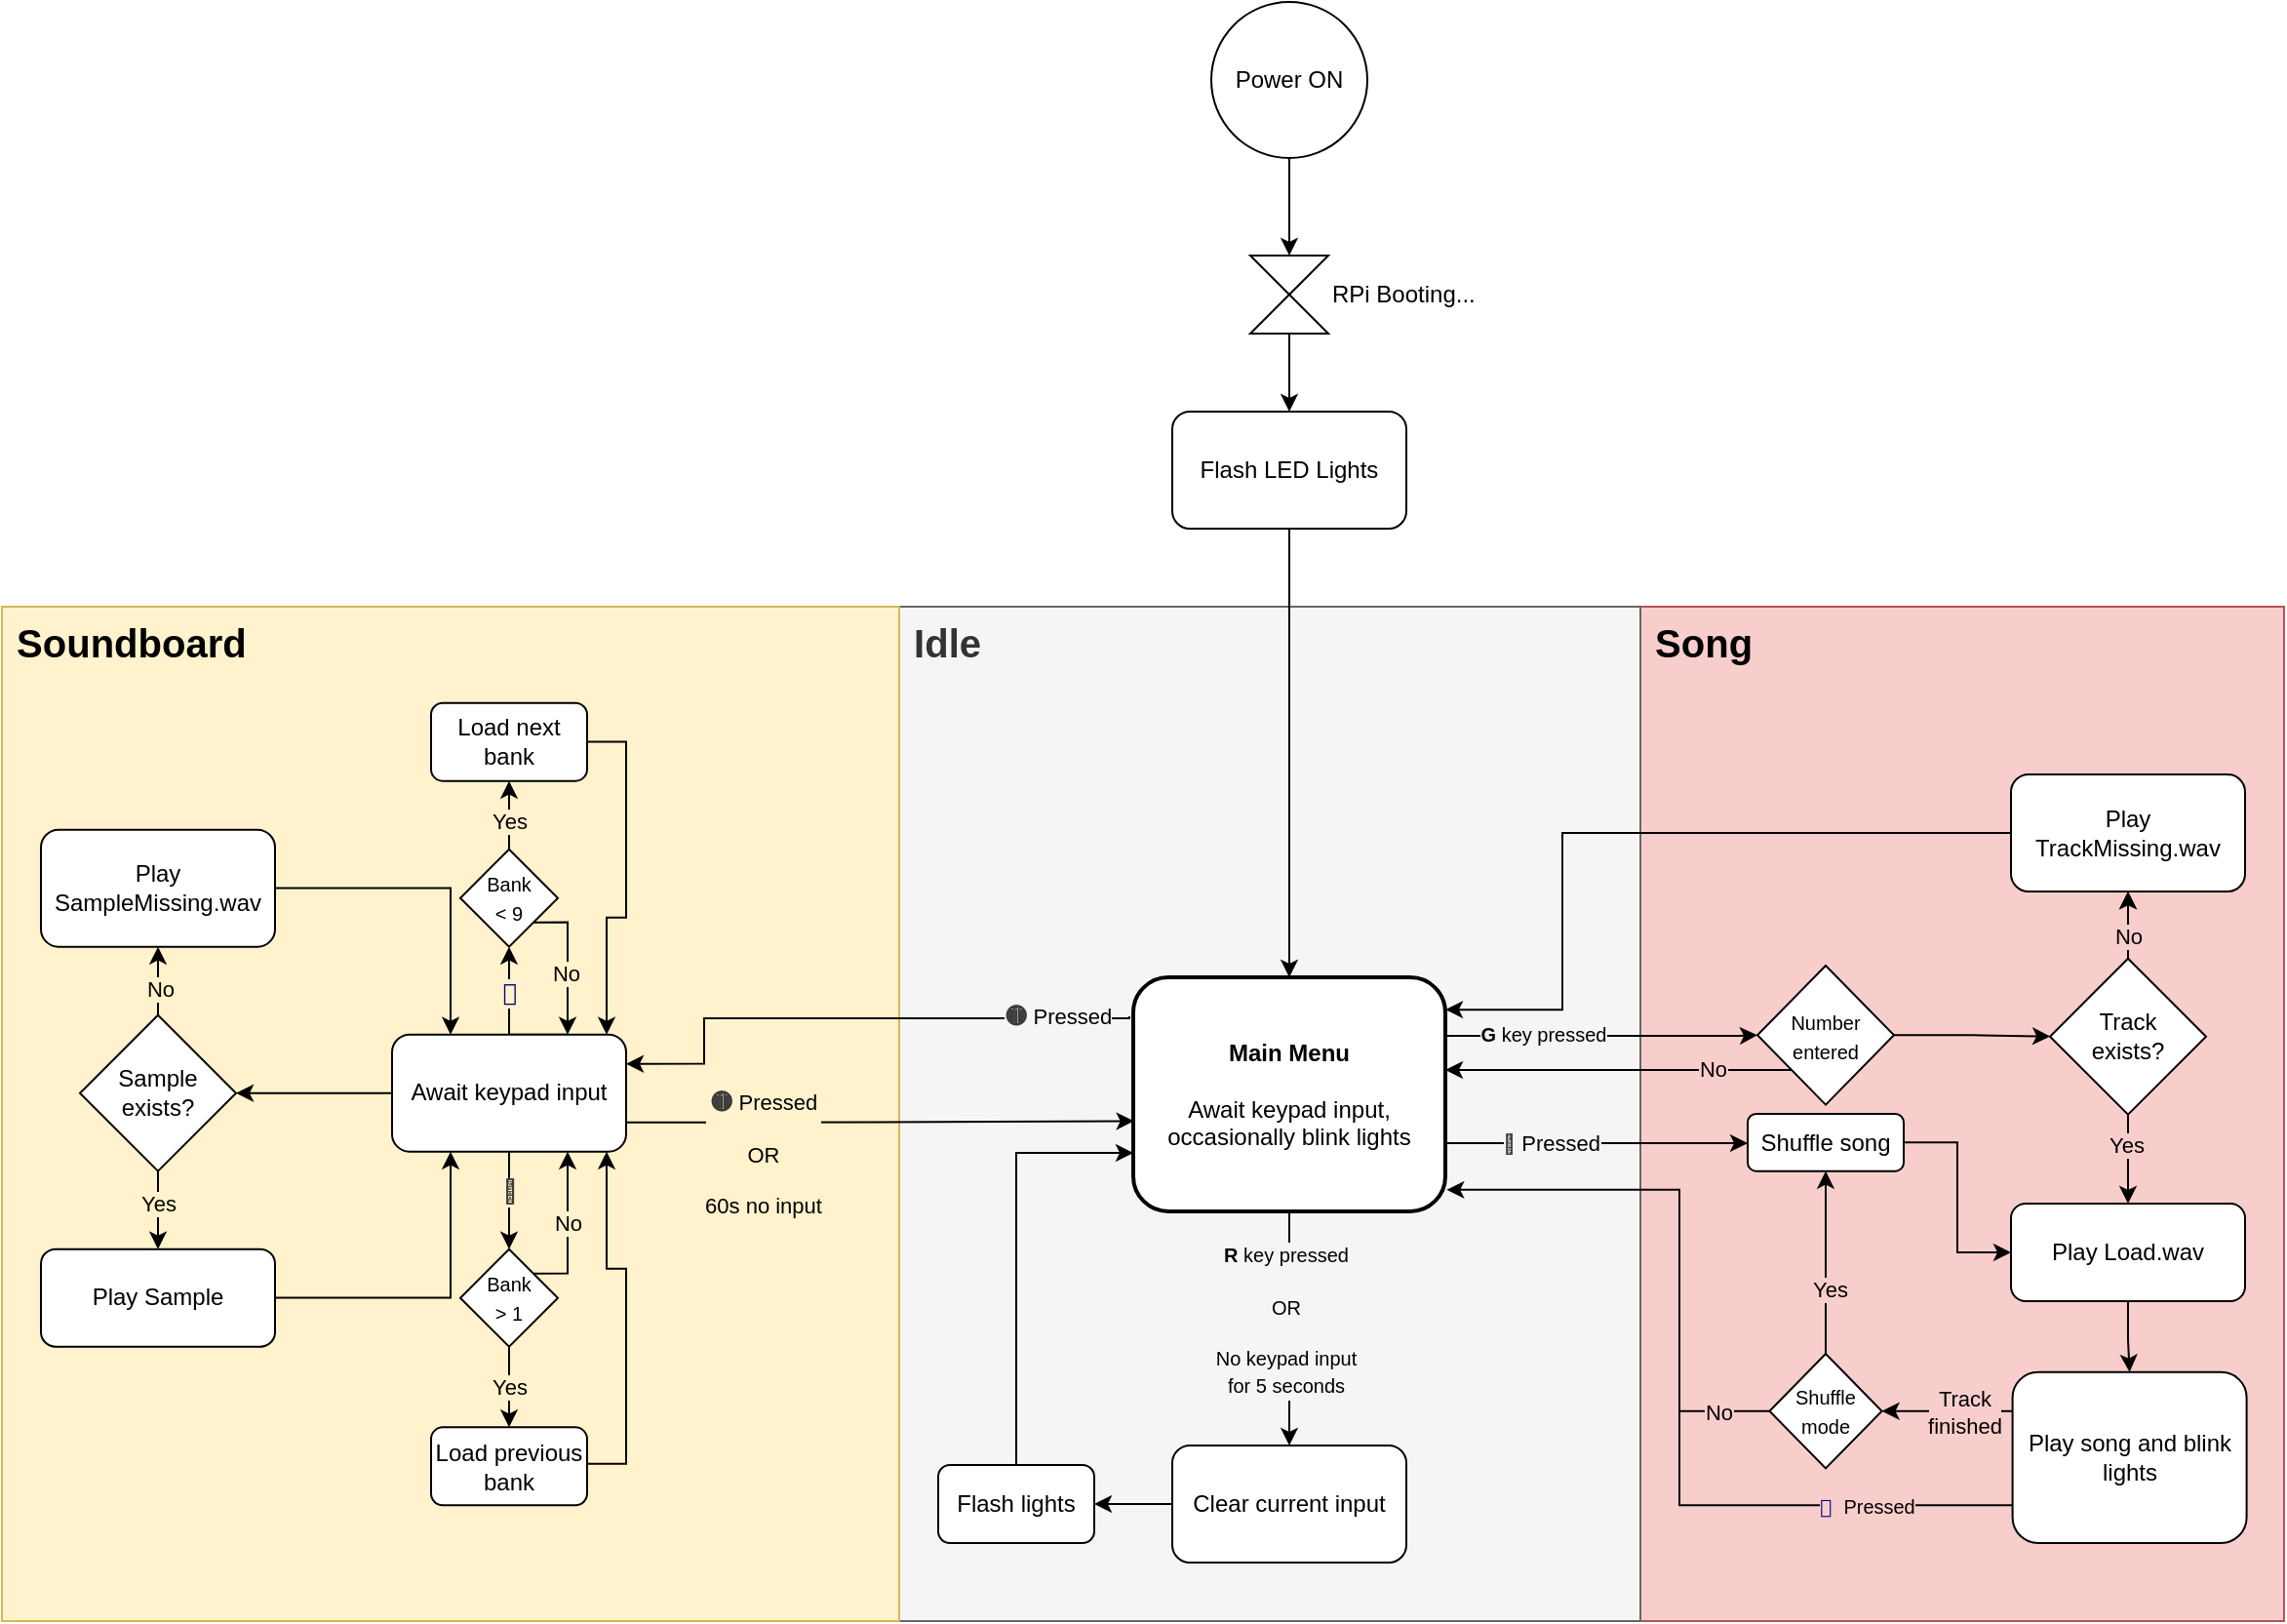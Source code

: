 <mxfile version="26.2.2">
  <diagram name="Page-1" id="W8MKzIHO_7QyPUXCPeFz">
    <mxGraphModel dx="2890" dy="2304" grid="1" gridSize="10" guides="1" tooltips="1" connect="1" arrows="1" fold="1" page="1" pageScale="1" pageWidth="850" pageHeight="1100" math="0" shadow="0">
      <root>
        <mxCell id="0" />
        <mxCell id="1" parent="0" />
        <mxCell id="YZWkK0QSVy-SKpIgM2Q_-93" value="&lt;b style=&quot;font-size: 20px;&quot;&gt;&amp;nbsp;Song&lt;/b&gt;" style="rounded=0;whiteSpace=wrap;html=1;align=left;verticalAlign=top;fillColor=#f8cecc;strokeColor=#b85450;movable=0;resizable=0;rotatable=0;deletable=0;editable=0;locked=1;connectable=0;" parent="1" vertex="1">
          <mxGeometry x="570" y="280" width="330" height="520" as="geometry" />
        </mxCell>
        <mxCell id="YZWkK0QSVy-SKpIgM2Q_-92" value="&lt;b style=&quot;font-size: 20px;&quot;&gt;&amp;nbsp;Idle&lt;/b&gt;" style="rounded=0;whiteSpace=wrap;html=1;align=left;verticalAlign=top;fillColor=#f5f5f5;fontColor=#333333;strokeColor=#666666;movable=1;resizable=1;rotatable=1;deletable=1;editable=1;locked=0;connectable=1;" parent="1" vertex="1">
          <mxGeometry x="190" y="280" width="380" height="520" as="geometry" />
        </mxCell>
        <mxCell id="YZWkK0QSVy-SKpIgM2Q_-91" value="&lt;font style=&quot;font-size: 20px;&quot;&gt;&lt;b style=&quot;&quot;&gt;&amp;nbsp;Soundboard&lt;/b&gt;&lt;/font&gt;" style="rounded=0;whiteSpace=wrap;html=1;align=left;verticalAlign=top;fillColor=#fff2cc;strokeColor=#d6b656;movable=0;resizable=0;rotatable=0;deletable=0;editable=0;locked=1;connectable=0;" parent="1" vertex="1">
          <mxGeometry x="-270" y="280" width="460" height="520" as="geometry" />
        </mxCell>
        <mxCell id="YZWkK0QSVy-SKpIgM2Q_-5" style="edgeStyle=orthogonalEdgeStyle;rounded=0;orthogonalLoop=1;jettySize=auto;html=1;exitX=0.5;exitY=1;exitDx=0;exitDy=0;movable=1;resizable=1;rotatable=1;deletable=1;editable=1;locked=0;connectable=1;" parent="1" source="YZWkK0QSVy-SKpIgM2Q_-1" target="YZWkK0QSVy-SKpIgM2Q_-4" edge="1">
          <mxGeometry relative="1" as="geometry" />
        </mxCell>
        <mxCell id="YZWkK0QSVy-SKpIgM2Q_-1" value="Power ON" style="ellipse;whiteSpace=wrap;html=1;aspect=fixed;movable=1;resizable=1;rotatable=1;deletable=1;editable=1;locked=0;connectable=1;" parent="1" vertex="1">
          <mxGeometry x="350" y="-30" width="80" height="80" as="geometry" />
        </mxCell>
        <mxCell id="YZWkK0QSVy-SKpIgM2Q_-14" style="edgeStyle=orthogonalEdgeStyle;rounded=0;orthogonalLoop=1;jettySize=auto;html=1;exitX=0.5;exitY=1;exitDx=0;exitDy=0;entryX=0.5;entryY=0;entryDx=0;entryDy=0;movable=1;resizable=1;rotatable=1;deletable=1;editable=1;locked=0;connectable=1;" parent="1" source="YZWkK0QSVy-SKpIgM2Q_-2" target="YZWkK0QSVy-SKpIgM2Q_-9" edge="1">
          <mxGeometry relative="1" as="geometry" />
        </mxCell>
        <mxCell id="YZWkK0QSVy-SKpIgM2Q_-20" value="&lt;font style=&quot;font-size: 10px;&quot;&gt;&lt;b&gt;R&lt;/b&gt;&amp;nbsp;key pressed&lt;br&gt;&lt;br&gt;OR&lt;br&gt;&lt;br&gt;No keypad input&lt;/font&gt;&lt;div style=&quot;font-size: 12px;&quot;&gt;&lt;font style=&quot;font-size: 10px;&quot;&gt;for 5 seconds&lt;/font&gt;&lt;/div&gt;" style="edgeLabel;html=1;align=center;verticalAlign=middle;resizable=1;points=[];movable=1;rotatable=1;deletable=1;editable=1;locked=0;connectable=1;labelBackgroundColor=#F5F5F5;" parent="YZWkK0QSVy-SKpIgM2Q_-14" vertex="1" connectable="0">
          <mxGeometry x="-0.066" y="-2" relative="1" as="geometry">
            <mxPoint as="offset" />
          </mxGeometry>
        </mxCell>
        <mxCell id="YZWkK0QSVy-SKpIgM2Q_-72" style="edgeStyle=orthogonalEdgeStyle;rounded=0;orthogonalLoop=1;jettySize=auto;html=1;entryX=1;entryY=0.25;entryDx=0;entryDy=0;movable=1;resizable=1;rotatable=1;deletable=1;editable=1;locked=0;connectable=1;" parent="1" target="YZWkK0QSVy-SKpIgM2Q_-42" edge="1">
          <mxGeometry relative="1" as="geometry">
            <mxPoint x="308" y="490" as="sourcePoint" />
            <mxPoint x="100" y="490" as="targetPoint" />
            <Array as="points">
              <mxPoint x="308" y="491" />
              <mxPoint x="90" y="491" />
              <mxPoint x="90" y="514" />
            </Array>
          </mxGeometry>
        </mxCell>
        <mxCell id="YZWkK0QSVy-SKpIgM2Q_-74" value="&lt;strong style=&quot;color: rgb(59, 59, 59); font-family: -apple-system, BlinkMacSystemFont, &amp;quot;Segoe WPC&amp;quot;, &amp;quot;Segoe UI&amp;quot;, system-ui, Ubuntu, &amp;quot;Droid Sans&amp;quot;, sans-serif; text-align: start; text-wrap-mode: wrap;&quot;&gt;&lt;font style=&quot;font-size: 12px;&quot;&gt;🟡&amp;nbsp;&lt;/font&gt;&lt;/strong&gt;Pressed" style="edgeLabel;html=1;align=center;verticalAlign=middle;resizable=1;points=[];movable=1;rotatable=1;deletable=1;editable=1;locked=0;connectable=1;labelBackgroundColor=#F5F5F5;" parent="YZWkK0QSVy-SKpIgM2Q_-72" vertex="1" connectable="0">
          <mxGeometry x="-0.21" y="1" relative="1" as="geometry">
            <mxPoint x="73" y="-2" as="offset" />
          </mxGeometry>
        </mxCell>
        <mxCell id="LuNAqEP82udkbL1y4cKJ-5" style="edgeStyle=orthogonalEdgeStyle;rounded=0;orthogonalLoop=1;jettySize=auto;html=1;exitX=1;exitY=0.25;exitDx=0;exitDy=0;entryX=0;entryY=0.5;entryDx=0;entryDy=0;" parent="1" source="YZWkK0QSVy-SKpIgM2Q_-2" target="LuNAqEP82udkbL1y4cKJ-2" edge="1">
          <mxGeometry relative="1" as="geometry">
            <mxPoint x="610" y="500" as="targetPoint" />
            <Array as="points">
              <mxPoint x="620" y="500" />
            </Array>
          </mxGeometry>
        </mxCell>
        <mxCell id="LuNAqEP82udkbL1y4cKJ-13" value="&lt;span style=&quot;font-size: 10px;&quot;&gt;&lt;b&gt;G&lt;/b&gt; key pressed&lt;/span&gt;" style="edgeLabel;html=1;align=center;verticalAlign=middle;resizable=0;points=[];labelBackgroundColor=#F5F5F5;" parent="LuNAqEP82udkbL1y4cKJ-5" vertex="1" connectable="0">
          <mxGeometry x="-0.324" y="2" relative="1" as="geometry">
            <mxPoint x="-4" y="1" as="offset" />
          </mxGeometry>
        </mxCell>
        <mxCell id="lyk_Ajd0MxswfQ-PbB6P-3" style="edgeStyle=orthogonalEdgeStyle;rounded=0;orthogonalLoop=1;jettySize=auto;html=1;" edge="1" parent="1" source="YZWkK0QSVy-SKpIgM2Q_-2" target="lyk_Ajd0MxswfQ-PbB6P-2">
          <mxGeometry relative="1" as="geometry">
            <Array as="points">
              <mxPoint x="510" y="555" />
              <mxPoint x="510" y="555" />
            </Array>
          </mxGeometry>
        </mxCell>
        <mxCell id="lyk_Ajd0MxswfQ-PbB6P-10" value="&lt;strong style=&quot;text-wrap-mode: wrap; color: rgb(59, 59, 59); font-family: -apple-system, BlinkMacSystemFont, &amp;quot;Segoe WPC&amp;quot;, &amp;quot;Segoe UI&amp;quot;, system-ui, Ubuntu, &amp;quot;Droid Sans&amp;quot;, sans-serif; text-align: start;&quot;&gt;&lt;font style=&quot;font-size: 10px;&quot;&gt;🔵&lt;/font&gt;&lt;/strong&gt;&amp;nbsp;Pressed" style="edgeLabel;html=1;align=center;verticalAlign=middle;resizable=0;points=[];labelBackgroundColor=#F5F5F5;" vertex="1" connectable="0" parent="lyk_Ajd0MxswfQ-PbB6P-3">
          <mxGeometry x="-0.306" relative="1" as="geometry">
            <mxPoint as="offset" />
          </mxGeometry>
        </mxCell>
        <mxCell id="YZWkK0QSVy-SKpIgM2Q_-2" value="&lt;b&gt;Main Menu&lt;br&gt;&lt;/b&gt;&lt;br&gt;Await keypad input,&lt;div&gt;occasionally blink lights&lt;/div&gt;" style="rounded=1;whiteSpace=wrap;html=1;movable=1;resizable=1;rotatable=1;deletable=1;editable=1;locked=0;connectable=1;strokeWidth=2;" parent="1" vertex="1">
          <mxGeometry x="310" y="470" width="160" height="120" as="geometry" />
        </mxCell>
        <mxCell id="YZWkK0QSVy-SKpIgM2Q_-7" style="edgeStyle=orthogonalEdgeStyle;rounded=0;orthogonalLoop=1;jettySize=auto;html=1;movable=1;resizable=1;rotatable=1;deletable=1;editable=1;locked=0;connectable=1;" parent="1" source="YZWkK0QSVy-SKpIgM2Q_-4" target="YZWkK0QSVy-SKpIgM2Q_-6" edge="1">
          <mxGeometry relative="1" as="geometry" />
        </mxCell>
        <mxCell id="YZWkK0QSVy-SKpIgM2Q_-4" value="" style="shape=collate;html=1;movable=1;resizable=1;rotatable=1;deletable=1;editable=1;locked=0;connectable=1;" parent="1" vertex="1">
          <mxGeometry x="370" y="100" width="40" height="40" as="geometry" />
        </mxCell>
        <mxCell id="YZWkK0QSVy-SKpIgM2Q_-8" style="edgeStyle=orthogonalEdgeStyle;rounded=0;orthogonalLoop=1;jettySize=auto;html=1;movable=1;resizable=1;rotatable=1;deletable=1;editable=1;locked=0;connectable=1;" parent="1" source="YZWkK0QSVy-SKpIgM2Q_-6" target="YZWkK0QSVy-SKpIgM2Q_-2" edge="1">
          <mxGeometry relative="1" as="geometry" />
        </mxCell>
        <mxCell id="YZWkK0QSVy-SKpIgM2Q_-6" value="Flash LED Lights" style="rounded=1;whiteSpace=wrap;html=1;movable=1;resizable=1;rotatable=1;deletable=1;editable=1;locked=0;connectable=1;" parent="1" vertex="1">
          <mxGeometry x="330" y="180" width="120" height="60" as="geometry" />
        </mxCell>
        <mxCell id="YZWkK0QSVy-SKpIgM2Q_-23" style="edgeStyle=orthogonalEdgeStyle;rounded=0;orthogonalLoop=1;jettySize=auto;html=1;movable=1;resizable=1;rotatable=1;deletable=1;editable=1;locked=0;connectable=1;" parent="1" source="YZWkK0QSVy-SKpIgM2Q_-9" target="YZWkK0QSVy-SKpIgM2Q_-22" edge="1">
          <mxGeometry relative="1" as="geometry" />
        </mxCell>
        <mxCell id="YZWkK0QSVy-SKpIgM2Q_-9" value="Clear current input" style="rounded=1;whiteSpace=wrap;html=1;movable=1;resizable=1;rotatable=1;deletable=1;editable=1;locked=0;connectable=1;" parent="1" vertex="1">
          <mxGeometry x="330" y="710" width="120" height="60" as="geometry" />
        </mxCell>
        <mxCell id="YZWkK0QSVy-SKpIgM2Q_-24" style="edgeStyle=orthogonalEdgeStyle;rounded=0;orthogonalLoop=1;jettySize=auto;html=1;entryX=0;entryY=0.75;entryDx=0;entryDy=0;exitX=0.5;exitY=0;exitDx=0;exitDy=0;curved=0;movable=1;resizable=1;rotatable=1;deletable=1;editable=1;locked=0;connectable=1;" parent="1" source="YZWkK0QSVy-SKpIgM2Q_-22" target="YZWkK0QSVy-SKpIgM2Q_-2" edge="1">
          <mxGeometry relative="1" as="geometry">
            <Array as="points">
              <mxPoint x="250" y="560" />
            </Array>
          </mxGeometry>
        </mxCell>
        <mxCell id="YZWkK0QSVy-SKpIgM2Q_-22" value="Flash lights" style="rounded=1;whiteSpace=wrap;html=1;movable=1;resizable=1;rotatable=1;deletable=1;editable=1;locked=0;connectable=1;" parent="1" vertex="1">
          <mxGeometry x="210" y="720" width="80" height="40" as="geometry" />
        </mxCell>
        <mxCell id="YZWkK0QSVy-SKpIgM2Q_-30" style="edgeStyle=orthogonalEdgeStyle;rounded=0;orthogonalLoop=1;jettySize=auto;html=1;entryX=0.5;entryY=1;entryDx=0;entryDy=0;movable=1;resizable=1;rotatable=1;deletable=1;editable=1;locked=0;connectable=1;" parent="1" source="YZWkK0QSVy-SKpIgM2Q_-26" target="YZWkK0QSVy-SKpIgM2Q_-28" edge="1">
          <mxGeometry relative="1" as="geometry" />
        </mxCell>
        <mxCell id="YZWkK0QSVy-SKpIgM2Q_-33" style="edgeStyle=orthogonalEdgeStyle;rounded=0;orthogonalLoop=1;jettySize=auto;html=1;exitX=0.5;exitY=1;exitDx=0;exitDy=0;movable=1;resizable=1;rotatable=1;deletable=1;editable=1;locked=0;connectable=1;" parent="1" source="YZWkK0QSVy-SKpIgM2Q_-26" target="YZWkK0QSVy-SKpIgM2Q_-32" edge="1">
          <mxGeometry relative="1" as="geometry" />
        </mxCell>
        <mxCell id="YZWkK0QSVy-SKpIgM2Q_-35" value="Yes" style="edgeLabel;html=1;align=center;verticalAlign=middle;resizable=1;points=[];movable=1;rotatable=1;deletable=1;editable=1;locked=0;connectable=1;labelBackgroundColor=#F8CECC;" parent="YZWkK0QSVy-SKpIgM2Q_-33" vertex="1" connectable="0">
          <mxGeometry x="-0.617" relative="1" as="geometry">
            <mxPoint x="-1" y="7" as="offset" />
          </mxGeometry>
        </mxCell>
        <mxCell id="YZWkK0QSVy-SKpIgM2Q_-41" value="" style="edgeStyle=orthogonalEdgeStyle;rounded=0;orthogonalLoop=1;jettySize=auto;html=1;movable=1;resizable=1;rotatable=1;deletable=1;editable=1;locked=0;connectable=1;" parent="1" source="YZWkK0QSVy-SKpIgM2Q_-26" target="YZWkK0QSVy-SKpIgM2Q_-28" edge="1">
          <mxGeometry relative="1" as="geometry">
            <Array as="points">
              <mxPoint x="820" y="456" />
              <mxPoint x="820" y="456" />
            </Array>
          </mxGeometry>
        </mxCell>
        <mxCell id="YZWkK0QSVy-SKpIgM2Q_-88" value="No" style="edgeLabel;html=1;align=center;verticalAlign=middle;resizable=1;points=[];movable=1;rotatable=1;deletable=1;editable=1;locked=0;connectable=1;labelBackgroundColor=#F8CECC;" parent="YZWkK0QSVy-SKpIgM2Q_-41" vertex="1" connectable="0">
          <mxGeometry x="-0.29" relative="1" as="geometry">
            <mxPoint as="offset" />
          </mxGeometry>
        </mxCell>
        <mxCell id="YZWkK0QSVy-SKpIgM2Q_-26" value="Track&lt;br&gt;exists?" style="rhombus;whiteSpace=wrap;html=1;movable=1;resizable=1;rotatable=1;deletable=1;editable=1;locked=0;connectable=1;" parent="1" vertex="1">
          <mxGeometry x="780" y="460.34" width="80" height="80" as="geometry" />
        </mxCell>
        <mxCell id="YZWkK0QSVy-SKpIgM2Q_-31" style="edgeStyle=orthogonalEdgeStyle;rounded=0;orthogonalLoop=1;jettySize=auto;html=1;exitX=0;exitY=0.5;exitDx=0;exitDy=0;movable=1;resizable=1;rotatable=1;deletable=1;editable=1;locked=0;connectable=1;entryX=1;entryY=0.138;entryDx=0;entryDy=0;entryPerimeter=0;" parent="1" source="YZWkK0QSVy-SKpIgM2Q_-28" target="YZWkK0QSVy-SKpIgM2Q_-2" edge="1">
          <mxGeometry relative="1" as="geometry">
            <Array as="points">
              <mxPoint x="530" y="396" />
              <mxPoint x="530" y="487" />
            </Array>
          </mxGeometry>
        </mxCell>
        <mxCell id="YZWkK0QSVy-SKpIgM2Q_-28" value="Play TrackMissing.wav" style="rounded=1;whiteSpace=wrap;html=1;movable=1;resizable=1;rotatable=1;deletable=1;editable=1;locked=0;connectable=1;" parent="1" vertex="1">
          <mxGeometry x="760" y="366" width="120" height="60" as="geometry" />
        </mxCell>
        <mxCell id="YZWkK0QSVy-SKpIgM2Q_-38" style="edgeStyle=orthogonalEdgeStyle;rounded=0;orthogonalLoop=1;jettySize=auto;html=1;movable=1;resizable=1;rotatable=1;deletable=1;editable=1;locked=0;connectable=1;" parent="1" source="YZWkK0QSVy-SKpIgM2Q_-32" target="YZWkK0QSVy-SKpIgM2Q_-37" edge="1">
          <mxGeometry relative="1" as="geometry" />
        </mxCell>
        <mxCell id="YZWkK0QSVy-SKpIgM2Q_-32" value="Play Load.wav" style="rounded=1;whiteSpace=wrap;html=1;movable=1;resizable=1;rotatable=1;deletable=1;editable=1;locked=0;connectable=1;" parent="1" vertex="1">
          <mxGeometry x="760" y="586" width="120" height="50" as="geometry" />
        </mxCell>
        <mxCell id="lyk_Ajd0MxswfQ-PbB6P-8" style="edgeStyle=orthogonalEdgeStyle;rounded=0;orthogonalLoop=1;jettySize=auto;html=1;exitX=-0.003;exitY=0.229;exitDx=0;exitDy=0;exitPerimeter=0;" edge="1" parent="1" source="YZWkK0QSVy-SKpIgM2Q_-37" target="lyk_Ajd0MxswfQ-PbB6P-7">
          <mxGeometry relative="1" as="geometry" />
        </mxCell>
        <mxCell id="lyk_Ajd0MxswfQ-PbB6P-18" value="Track &lt;br&gt;finished" style="edgeLabel;html=1;align=center;verticalAlign=middle;resizable=0;points=[];labelBackgroundColor=#F8CECC;" vertex="1" connectable="0" parent="lyk_Ajd0MxswfQ-PbB6P-8">
          <mxGeometry x="-0.1" relative="1" as="geometry">
            <mxPoint x="5" as="offset" />
          </mxGeometry>
        </mxCell>
        <mxCell id="YZWkK0QSVy-SKpIgM2Q_-37" value="Play song and blink lights" style="rounded=1;whiteSpace=wrap;html=1;movable=1;resizable=1;rotatable=1;deletable=1;editable=1;locked=0;connectable=1;" parent="1" vertex="1">
          <mxGeometry x="760.8" y="672.32" width="120" height="87.68" as="geometry" />
        </mxCell>
        <mxCell id="YZWkK0QSVy-SKpIgM2Q_-39" style="edgeStyle=orthogonalEdgeStyle;rounded=0;orthogonalLoop=1;jettySize=auto;html=1;entryX=1.004;entryY=0.824;entryDx=0;entryDy=0;entryPerimeter=0;movable=1;resizable=1;rotatable=1;deletable=1;editable=1;locked=0;connectable=1;exitX=0;exitY=0.75;exitDx=0;exitDy=0;" parent="1" edge="1">
          <mxGeometry relative="1" as="geometry">
            <mxPoint x="470.64" y="578.93" as="targetPoint" />
            <Array as="points">
              <mxPoint x="590" y="741" />
              <mxPoint x="590" y="579" />
            </Array>
            <mxPoint x="760.8" y="740.63" as="sourcePoint" />
          </mxGeometry>
        </mxCell>
        <mxCell id="YZWkK0QSVy-SKpIgM2Q_-40" value="&lt;div style=&quot;color: rgb(59, 59, 59); font-family: &amp;quot;Droid Sans Mono&amp;quot;, &amp;quot;monospace&amp;quot;, monospace; line-height: 19px; white-space-collapse: preserve;&quot;&gt;&lt;font style=&quot;font-size: 10px;&quot;&gt;&lt;span style=&quot;color: rgb(0, 0, 128); font-weight: bold;&quot;&gt;&lt;font style=&quot;&quot;&gt;🔴 &lt;/font&gt;&lt;/span&gt;&lt;span style=&quot;color: light-dark(rgb(0, 0, 0), rgb(255, 255, 255)); font-family: Helvetica; white-space-collapse: collapse;&quot;&gt;Pressed&lt;/span&gt;&lt;/font&gt;&lt;/div&gt;" style="edgeLabel;html=1;align=center;verticalAlign=middle;resizable=1;points=[];labelBackgroundColor=#F8CECC;movable=1;rotatable=1;deletable=1;editable=1;locked=0;connectable=1;" parent="YZWkK0QSVy-SKpIgM2Q_-39" vertex="1" connectable="0">
          <mxGeometry x="-0.541" y="1" relative="1" as="geometry">
            <mxPoint x="28" y="-1" as="offset" />
          </mxGeometry>
        </mxCell>
        <mxCell id="YZWkK0QSVy-SKpIgM2Q_-50" style="edgeStyle=orthogonalEdgeStyle;rounded=0;orthogonalLoop=1;jettySize=auto;html=1;exitX=0;exitY=0.5;exitDx=0;exitDy=0;movable=1;resizable=1;rotatable=1;deletable=1;editable=1;locked=0;connectable=1;" parent="1" source="YZWkK0QSVy-SKpIgM2Q_-42" target="YZWkK0QSVy-SKpIgM2Q_-47" edge="1">
          <mxGeometry relative="1" as="geometry" />
        </mxCell>
        <mxCell id="YZWkK0QSVy-SKpIgM2Q_-61" style="edgeStyle=orthogonalEdgeStyle;rounded=0;orthogonalLoop=1;jettySize=auto;html=1;exitX=0.75;exitY=0;exitDx=0;exitDy=0;entryX=0.5;entryY=1;entryDx=0;entryDy=0;movable=1;resizable=1;rotatable=1;deletable=1;editable=1;locked=0;connectable=1;" parent="1" source="YZWkK0QSVy-SKpIgM2Q_-42" target="YZWkK0QSVy-SKpIgM2Q_-57" edge="1">
          <mxGeometry relative="1" as="geometry">
            <Array as="points">
              <mxPoint x="-10" y="499.34" />
            </Array>
          </mxGeometry>
        </mxCell>
        <mxCell id="YZWkK0QSVy-SKpIgM2Q_-77" value="&lt;span style=&quot;color: rgb(0, 0, 128); font-family: &amp;quot;Droid Sans Mono&amp;quot;, &amp;quot;monospace&amp;quot;, monospace; font-size: 12px; font-weight: 700; white-space-collapse: preserve;&quot;&gt;🔴&lt;/span&gt;" style="edgeLabel;html=1;align=center;verticalAlign=middle;resizable=1;points=[];movable=1;rotatable=1;deletable=1;editable=1;locked=0;connectable=1;labelBackgroundColor=#FFF2CC;" parent="YZWkK0QSVy-SKpIgM2Q_-61" vertex="1" connectable="0">
          <mxGeometry x="0.373" relative="1" as="geometry">
            <mxPoint as="offset" />
          </mxGeometry>
        </mxCell>
        <mxCell id="YZWkK0QSVy-SKpIgM2Q_-66" style="edgeStyle=orthogonalEdgeStyle;rounded=0;orthogonalLoop=1;jettySize=auto;html=1;movable=1;resizable=1;rotatable=1;deletable=1;editable=1;locked=0;connectable=1;" parent="1" source="YZWkK0QSVy-SKpIgM2Q_-42" target="YZWkK0QSVy-SKpIgM2Q_-65" edge="1">
          <mxGeometry relative="1" as="geometry" />
        </mxCell>
        <mxCell id="YZWkK0QSVy-SKpIgM2Q_-78" value="&lt;strong style=&quot;color: rgb(59, 59, 59); font-family: -apple-system, BlinkMacSystemFont, &amp;quot;Segoe WPC&amp;quot;, &amp;quot;Segoe UI&amp;quot;, system-ui, Ubuntu, &amp;quot;Droid Sans&amp;quot;, sans-serif; text-align: start; text-wrap-mode: wrap;&quot;&gt;&lt;font style=&quot;font-size: 12px;&quot;&gt;🔵&lt;/font&gt;&lt;/strong&gt;" style="edgeLabel;html=1;align=center;verticalAlign=middle;resizable=1;points=[];movable=1;rotatable=1;deletable=1;editable=1;locked=0;connectable=1;labelBackgroundColor=#FFF2CC;" parent="YZWkK0QSVy-SKpIgM2Q_-66" vertex="1" connectable="0">
          <mxGeometry x="-0.488" y="-1" relative="1" as="geometry">
            <mxPoint x="1" y="7" as="offset" />
          </mxGeometry>
        </mxCell>
        <mxCell id="YZWkK0QSVy-SKpIgM2Q_-42" value="Await keypad input" style="rounded=1;whiteSpace=wrap;html=1;movable=1;resizable=1;rotatable=1;deletable=1;editable=1;locked=0;connectable=1;" parent="1" vertex="1">
          <mxGeometry x="-70" y="499.34" width="120" height="60" as="geometry" />
        </mxCell>
        <mxCell id="YZWkK0QSVy-SKpIgM2Q_-53" style="edgeStyle=orthogonalEdgeStyle;rounded=0;orthogonalLoop=1;jettySize=auto;html=1;movable=1;resizable=1;rotatable=1;deletable=1;editable=1;locked=0;connectable=1;" parent="1" source="YZWkK0QSVy-SKpIgM2Q_-47" target="YZWkK0QSVy-SKpIgM2Q_-48" edge="1">
          <mxGeometry relative="1" as="geometry" />
        </mxCell>
        <mxCell id="YZWkK0QSVy-SKpIgM2Q_-86" value="&lt;span&gt;No&lt;/span&gt;" style="edgeLabel;html=1;align=center;verticalAlign=middle;resizable=1;points=[];movable=1;rotatable=1;deletable=1;editable=1;locked=0;connectable=1;labelBackgroundColor=#FFF2CC;" parent="YZWkK0QSVy-SKpIgM2Q_-53" vertex="1" connectable="0">
          <mxGeometry x="-0.407" y="-1" relative="1" as="geometry">
            <mxPoint as="offset" />
          </mxGeometry>
        </mxCell>
        <mxCell id="YZWkK0QSVy-SKpIgM2Q_-54" style="edgeStyle=orthogonalEdgeStyle;rounded=0;orthogonalLoop=1;jettySize=auto;html=1;movable=1;resizable=1;rotatable=1;deletable=1;editable=1;locked=0;connectable=1;" parent="1" source="YZWkK0QSVy-SKpIgM2Q_-47" target="YZWkK0QSVy-SKpIgM2Q_-49" edge="1">
          <mxGeometry relative="1" as="geometry" />
        </mxCell>
        <mxCell id="YZWkK0QSVy-SKpIgM2Q_-87" value="Yes" style="edgeLabel;html=1;align=center;verticalAlign=middle;resizable=1;points=[];movable=1;rotatable=1;deletable=1;editable=1;locked=0;connectable=1;labelBackgroundColor=#FFF2CC;" parent="YZWkK0QSVy-SKpIgM2Q_-54" vertex="1" connectable="0">
          <mxGeometry x="-0.2" relative="1" as="geometry">
            <mxPoint as="offset" />
          </mxGeometry>
        </mxCell>
        <mxCell id="YZWkK0QSVy-SKpIgM2Q_-47" value="Sample&lt;br&gt;exists?" style="rhombus;whiteSpace=wrap;html=1;movable=1;resizable=1;rotatable=1;deletable=1;editable=1;locked=0;connectable=1;" parent="1" vertex="1">
          <mxGeometry x="-230" y="489.34" width="80" height="80" as="geometry" />
        </mxCell>
        <mxCell id="YZWkK0QSVy-SKpIgM2Q_-52" style="edgeStyle=orthogonalEdgeStyle;rounded=0;orthogonalLoop=1;jettySize=auto;html=1;movable=1;resizable=1;rotatable=1;deletable=1;editable=1;locked=0;connectable=1;" parent="1" source="YZWkK0QSVy-SKpIgM2Q_-48" target="YZWkK0QSVy-SKpIgM2Q_-42" edge="1">
          <mxGeometry relative="1" as="geometry">
            <Array as="points">
              <mxPoint x="-40" y="424.34" />
            </Array>
          </mxGeometry>
        </mxCell>
        <mxCell id="YZWkK0QSVy-SKpIgM2Q_-48" value="Play SampleMissing.wav" style="rounded=1;whiteSpace=wrap;html=1;movable=1;resizable=1;rotatable=1;deletable=1;editable=1;locked=0;connectable=1;" parent="1" vertex="1">
          <mxGeometry x="-250" y="394.34" width="120" height="60" as="geometry" />
        </mxCell>
        <mxCell id="YZWkK0QSVy-SKpIgM2Q_-55" style="edgeStyle=orthogonalEdgeStyle;rounded=0;orthogonalLoop=1;jettySize=auto;html=1;movable=1;resizable=1;rotatable=1;deletable=1;editable=1;locked=0;connectable=1;" parent="1" source="YZWkK0QSVy-SKpIgM2Q_-49" target="YZWkK0QSVy-SKpIgM2Q_-42" edge="1">
          <mxGeometry relative="1" as="geometry">
            <Array as="points">
              <mxPoint x="-40" y="634.34" />
            </Array>
          </mxGeometry>
        </mxCell>
        <mxCell id="YZWkK0QSVy-SKpIgM2Q_-49" value="Play Sample" style="rounded=1;whiteSpace=wrap;html=1;movable=1;resizable=1;rotatable=1;deletable=1;editable=1;locked=0;connectable=1;" parent="1" vertex="1">
          <mxGeometry x="-250" y="609.34" width="120" height="50" as="geometry" />
        </mxCell>
        <mxCell id="YZWkK0QSVy-SKpIgM2Q_-64" style="edgeStyle=orthogonalEdgeStyle;rounded=0;orthogonalLoop=1;jettySize=auto;html=1;movable=1;resizable=1;rotatable=1;deletable=1;editable=1;locked=0;connectable=1;" parent="1" source="YZWkK0QSVy-SKpIgM2Q_-56" edge="1">
          <mxGeometry relative="1" as="geometry">
            <mxPoint x="40" y="499.34" as="targetPoint" />
            <Array as="points">
              <mxPoint x="50" y="349.34" />
              <mxPoint x="50" y="439.34" />
              <mxPoint x="40" y="439.34" />
            </Array>
          </mxGeometry>
        </mxCell>
        <mxCell id="YZWkK0QSVy-SKpIgM2Q_-56" value="Load next bank" style="rounded=1;whiteSpace=wrap;html=1;movable=1;resizable=1;rotatable=1;deletable=1;editable=1;locked=0;connectable=1;" parent="1" vertex="1">
          <mxGeometry x="-50" y="329.34" width="80" height="40" as="geometry" />
        </mxCell>
        <mxCell id="YZWkK0QSVy-SKpIgM2Q_-63" style="edgeStyle=orthogonalEdgeStyle;rounded=0;orthogonalLoop=1;jettySize=auto;html=1;movable=1;resizable=1;rotatable=1;deletable=1;editable=1;locked=0;connectable=1;" parent="1" source="YZWkK0QSVy-SKpIgM2Q_-57" target="YZWkK0QSVy-SKpIgM2Q_-56" edge="1">
          <mxGeometry relative="1" as="geometry" />
        </mxCell>
        <mxCell id="YZWkK0QSVy-SKpIgM2Q_-85" value="Yes" style="edgeLabel;html=1;align=center;verticalAlign=middle;resizable=1;points=[];movable=1;rotatable=1;deletable=1;editable=1;locked=0;connectable=1;labelBackgroundColor=#FFF2CC;" parent="YZWkK0QSVy-SKpIgM2Q_-63" vertex="1" connectable="0">
          <mxGeometry x="0.111" relative="1" as="geometry">
            <mxPoint as="offset" />
          </mxGeometry>
        </mxCell>
        <mxCell id="YZWkK0QSVy-SKpIgM2Q_-57" value="&lt;font style=&quot;font-size: 10px;&quot;&gt;Bank &lt;br&gt;&amp;lt; 9&lt;/font&gt;" style="rhombus;whiteSpace=wrap;html=1;movable=1;resizable=1;rotatable=1;deletable=1;editable=1;locked=0;connectable=1;" parent="1" vertex="1">
          <mxGeometry x="-35" y="404.34" width="50" height="50" as="geometry" />
        </mxCell>
        <mxCell id="YZWkK0QSVy-SKpIgM2Q_-62" style="edgeStyle=orthogonalEdgeStyle;rounded=0;orthogonalLoop=1;jettySize=auto;html=1;exitX=1;exitY=1;exitDx=0;exitDy=0;movable=1;resizable=1;rotatable=1;deletable=1;editable=1;locked=0;connectable=1;" parent="1" source="YZWkK0QSVy-SKpIgM2Q_-57" edge="1">
          <mxGeometry relative="1" as="geometry">
            <mxPoint x="20" y="499.34" as="targetPoint" />
            <Array as="points">
              <mxPoint x="20" y="442.34" />
            </Array>
          </mxGeometry>
        </mxCell>
        <mxCell id="YZWkK0QSVy-SKpIgM2Q_-83" value="No" style="edgeLabel;html=1;align=center;verticalAlign=middle;resizable=1;points=[];movable=1;rotatable=1;deletable=1;editable=1;locked=0;connectable=1;labelBackgroundColor=#FFF2CC;" parent="YZWkK0QSVy-SKpIgM2Q_-62" vertex="1" connectable="0">
          <mxGeometry x="0.145" y="-1" relative="1" as="geometry">
            <mxPoint as="offset" />
          </mxGeometry>
        </mxCell>
        <mxCell id="YZWkK0QSVy-SKpIgM2Q_-68" style="edgeStyle=orthogonalEdgeStyle;rounded=0;orthogonalLoop=1;jettySize=auto;html=1;movable=1;resizable=1;rotatable=1;deletable=1;editable=1;locked=0;connectable=1;" parent="1" source="YZWkK0QSVy-SKpIgM2Q_-65" target="YZWkK0QSVy-SKpIgM2Q_-67" edge="1">
          <mxGeometry relative="1" as="geometry" />
        </mxCell>
        <mxCell id="YZWkK0QSVy-SKpIgM2Q_-84" value="Yes" style="edgeLabel;html=1;align=center;verticalAlign=middle;resizable=1;points=[];movable=1;rotatable=1;deletable=1;editable=1;locked=0;connectable=1;labelBackgroundColor=#FFF2CC;" parent="YZWkK0QSVy-SKpIgM2Q_-68" vertex="1" connectable="0">
          <mxGeometry x="-0.527" relative="1" as="geometry">
            <mxPoint y="10" as="offset" />
          </mxGeometry>
        </mxCell>
        <mxCell id="YZWkK0QSVy-SKpIgM2Q_-81" style="edgeStyle=orthogonalEdgeStyle;rounded=0;orthogonalLoop=1;jettySize=auto;html=1;exitX=1;exitY=0;exitDx=0;exitDy=0;entryX=0.75;entryY=1;entryDx=0;entryDy=0;movable=1;resizable=1;rotatable=1;deletable=1;editable=1;locked=0;connectable=1;" parent="1" source="YZWkK0QSVy-SKpIgM2Q_-65" target="YZWkK0QSVy-SKpIgM2Q_-42" edge="1">
          <mxGeometry relative="1" as="geometry">
            <Array as="points">
              <mxPoint x="20" y="622.34" />
            </Array>
          </mxGeometry>
        </mxCell>
        <mxCell id="YZWkK0QSVy-SKpIgM2Q_-82" value="No" style="edgeLabel;html=1;align=center;verticalAlign=middle;resizable=1;points=[];movable=1;rotatable=1;deletable=1;editable=1;locked=0;connectable=1;labelBackgroundColor=#FFF2CC;" parent="YZWkK0QSVy-SKpIgM2Q_-81" vertex="1" connectable="0">
          <mxGeometry x="0.095" relative="1" as="geometry">
            <mxPoint as="offset" />
          </mxGeometry>
        </mxCell>
        <mxCell id="YZWkK0QSVy-SKpIgM2Q_-65" value="&lt;font style=&quot;font-size: 10px;&quot;&gt;Bank &lt;br&gt;&amp;gt; 1&lt;/font&gt;" style="rhombus;whiteSpace=wrap;html=1;movable=1;resizable=1;rotatable=1;deletable=1;editable=1;locked=0;connectable=1;" parent="1" vertex="1">
          <mxGeometry x="-35" y="609.34" width="50" height="50" as="geometry" />
        </mxCell>
        <mxCell id="YZWkK0QSVy-SKpIgM2Q_-69" style="edgeStyle=orthogonalEdgeStyle;rounded=0;orthogonalLoop=1;jettySize=auto;html=1;movable=1;resizable=1;rotatable=1;deletable=1;editable=1;locked=0;connectable=1;" parent="1" source="YZWkK0QSVy-SKpIgM2Q_-67" edge="1">
          <mxGeometry relative="1" as="geometry">
            <mxPoint x="40" y="559.34" as="targetPoint" />
            <Array as="points">
              <mxPoint x="50" y="719.34" />
              <mxPoint x="50" y="619.34" />
              <mxPoint x="40" y="619.34" />
            </Array>
          </mxGeometry>
        </mxCell>
        <mxCell id="YZWkK0QSVy-SKpIgM2Q_-67" value="Load previous bank" style="rounded=1;whiteSpace=wrap;html=1;movable=1;resizable=1;rotatable=1;deletable=1;editable=1;locked=0;connectable=1;" parent="1" vertex="1">
          <mxGeometry x="-50" y="700.66" width="80" height="40" as="geometry" />
        </mxCell>
        <mxCell id="YZWkK0QSVy-SKpIgM2Q_-73" style="edgeStyle=orthogonalEdgeStyle;rounded=0;orthogonalLoop=1;jettySize=auto;html=1;exitX=1;exitY=0.75;exitDx=0;exitDy=0;entryX=0.002;entryY=0.614;entryDx=0;entryDy=0;entryPerimeter=0;movable=1;resizable=1;rotatable=1;deletable=1;editable=1;locked=0;connectable=1;" parent="1" source="YZWkK0QSVy-SKpIgM2Q_-42" target="YZWkK0QSVy-SKpIgM2Q_-2" edge="1">
          <mxGeometry relative="1" as="geometry" />
        </mxCell>
        <mxCell id="YZWkK0QSVy-SKpIgM2Q_-75" value="&lt;strong style=&quot;text-wrap-mode: wrap; color: rgb(59, 59, 59); font-family: -apple-system, BlinkMacSystemFont, &amp;quot;Segoe WPC&amp;quot;, &amp;quot;Segoe UI&amp;quot;, system-ui, Ubuntu, &amp;quot;Droid Sans&amp;quot;, sans-serif; text-align: start;&quot;&gt;&lt;font style=&quot;font-size: 12px;&quot;&gt;🟡&amp;nbsp;&lt;/font&gt;&lt;/strong&gt;Pressed&lt;br&gt;&lt;br&gt;OR&lt;br&gt;&lt;br&gt;60s no input" style="edgeLabel;html=1;align=center;verticalAlign=middle;resizable=1;points=[];movable=1;rotatable=1;deletable=1;editable=1;locked=0;connectable=1;labelBackgroundColor=#FFF2CC;" parent="YZWkK0QSVy-SKpIgM2Q_-73" vertex="1" connectable="0">
          <mxGeometry x="-0.176" y="1" relative="1" as="geometry">
            <mxPoint x="-38" y="16" as="offset" />
          </mxGeometry>
        </mxCell>
        <mxCell id="YZWkK0QSVy-SKpIgM2Q_-90" value="RPi Booting..." style="text;html=1;align=left;verticalAlign=middle;resizable=1;points=[];autosize=1;strokeColor=none;fillColor=none;movable=1;rotatable=1;deletable=1;editable=1;locked=0;connectable=1;" parent="1" vertex="1">
          <mxGeometry x="410" y="105" width="100" height="30" as="geometry" />
        </mxCell>
        <mxCell id="LuNAqEP82udkbL1y4cKJ-7" style="edgeStyle=orthogonalEdgeStyle;rounded=0;orthogonalLoop=1;jettySize=auto;html=1;exitX=0;exitY=1;exitDx=0;exitDy=0;" parent="1" source="LuNAqEP82udkbL1y4cKJ-2" target="YZWkK0QSVy-SKpIgM2Q_-2" edge="1">
          <mxGeometry relative="1" as="geometry">
            <Array as="points">
              <mxPoint x="510" y="518" />
              <mxPoint x="510" y="518" />
            </Array>
          </mxGeometry>
        </mxCell>
        <mxCell id="LuNAqEP82udkbL1y4cKJ-8" value="No" style="edgeLabel;html=1;align=center;verticalAlign=middle;resizable=0;points=[];labelBackgroundColor=light-dark(#F8CECC,#EDEDED);" parent="LuNAqEP82udkbL1y4cKJ-7" vertex="1" connectable="0">
          <mxGeometry x="0.062" y="1" relative="1" as="geometry">
            <mxPoint x="54" y="-2" as="offset" />
          </mxGeometry>
        </mxCell>
        <mxCell id="LuNAqEP82udkbL1y4cKJ-9" style="edgeStyle=orthogonalEdgeStyle;rounded=0;orthogonalLoop=1;jettySize=auto;html=1;" parent="1" source="LuNAqEP82udkbL1y4cKJ-2" target="YZWkK0QSVy-SKpIgM2Q_-26" edge="1">
          <mxGeometry relative="1" as="geometry" />
        </mxCell>
        <mxCell id="LuNAqEP82udkbL1y4cKJ-2" value="&lt;font size=&quot;1&quot;&gt;Number entered&lt;/font&gt;" style="rhombus;whiteSpace=wrap;html=1;movable=1;resizable=1;rotatable=1;deletable=1;editable=1;locked=0;connectable=1;" parent="1" vertex="1">
          <mxGeometry x="630" y="464" width="70" height="71.32" as="geometry" />
        </mxCell>
        <mxCell id="lyk_Ajd0MxswfQ-PbB6P-6" style="edgeStyle=orthogonalEdgeStyle;rounded=0;orthogonalLoop=1;jettySize=auto;html=1;entryX=0;entryY=0.5;entryDx=0;entryDy=0;" edge="1" parent="1" source="lyk_Ajd0MxswfQ-PbB6P-2" target="YZWkK0QSVy-SKpIgM2Q_-32">
          <mxGeometry relative="1" as="geometry" />
        </mxCell>
        <mxCell id="lyk_Ajd0MxswfQ-PbB6P-2" value="Shuffle song" style="rounded=1;whiteSpace=wrap;html=1;movable=1;resizable=1;rotatable=1;deletable=1;editable=1;locked=0;connectable=1;" vertex="1" parent="1">
          <mxGeometry x="625" y="540" width="80" height="29.34" as="geometry" />
        </mxCell>
        <mxCell id="lyk_Ajd0MxswfQ-PbB6P-9" style="edgeStyle=orthogonalEdgeStyle;rounded=0;orthogonalLoop=1;jettySize=auto;html=1;" edge="1" parent="1" source="lyk_Ajd0MxswfQ-PbB6P-7" target="lyk_Ajd0MxswfQ-PbB6P-2">
          <mxGeometry relative="1" as="geometry" />
        </mxCell>
        <mxCell id="lyk_Ajd0MxswfQ-PbB6P-14" value="&lt;span style=&quot;&quot;&gt;Yes&lt;/span&gt;" style="edgeLabel;html=1;align=center;verticalAlign=middle;resizable=0;points=[];labelBackgroundColor=#F8CECC;" vertex="1" connectable="0" parent="lyk_Ajd0MxswfQ-PbB6P-9">
          <mxGeometry x="-0.3" y="-2" relative="1" as="geometry">
            <mxPoint as="offset" />
          </mxGeometry>
        </mxCell>
        <mxCell id="lyk_Ajd0MxswfQ-PbB6P-16" style="edgeStyle=orthogonalEdgeStyle;rounded=0;orthogonalLoop=1;jettySize=auto;html=1;endArrow=none;startFill=0;" edge="1" parent="1" source="lyk_Ajd0MxswfQ-PbB6P-7">
          <mxGeometry relative="1" as="geometry">
            <mxPoint x="590" y="692.34" as="targetPoint" />
          </mxGeometry>
        </mxCell>
        <mxCell id="lyk_Ajd0MxswfQ-PbB6P-17" value="No" style="edgeLabel;html=1;align=center;verticalAlign=middle;resizable=0;points=[];labelBackgroundColor=#F8CECC;" vertex="1" connectable="0" parent="lyk_Ajd0MxswfQ-PbB6P-16">
          <mxGeometry x="-0.222" y="-1" relative="1" as="geometry">
            <mxPoint x="-8" y="1" as="offset" />
          </mxGeometry>
        </mxCell>
        <mxCell id="lyk_Ajd0MxswfQ-PbB6P-7" value="&lt;font size=&quot;1&quot;&gt;Shuffle&lt;br&gt;mode&lt;/font&gt;" style="rhombus;whiteSpace=wrap;html=1;movable=1;resizable=1;rotatable=1;deletable=1;editable=1;locked=0;connectable=1;" vertex="1" parent="1">
          <mxGeometry x="636.2" y="663" width="57.6" height="58.68" as="geometry" />
        </mxCell>
      </root>
    </mxGraphModel>
  </diagram>
</mxfile>
